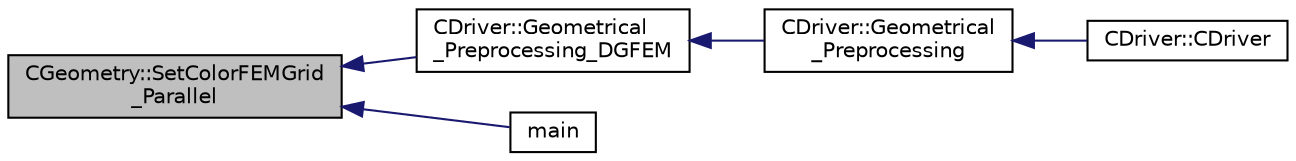 digraph "CGeometry::SetColorFEMGrid_Parallel"
{
  edge [fontname="Helvetica",fontsize="10",labelfontname="Helvetica",labelfontsize="10"];
  node [fontname="Helvetica",fontsize="10",shape=record];
  rankdir="LR";
  Node2453 [label="CGeometry::SetColorFEMGrid\l_Parallel",height=0.2,width=0.4,color="black", fillcolor="grey75", style="filled", fontcolor="black"];
  Node2453 -> Node2454 [dir="back",color="midnightblue",fontsize="10",style="solid",fontname="Helvetica"];
  Node2454 [label="CDriver::Geometrical\l_Preprocessing_DGFEM",height=0.2,width=0.4,color="black", fillcolor="white", style="filled",URL="$class_c_driver.html#a2d9ea1c3d957f03fa5e22fa55e3369a6",tooltip="Do the geometrical preprocessing for the DG FEM solver. "];
  Node2454 -> Node2455 [dir="back",color="midnightblue",fontsize="10",style="solid",fontname="Helvetica"];
  Node2455 [label="CDriver::Geometrical\l_Preprocessing",height=0.2,width=0.4,color="black", fillcolor="white", style="filled",URL="$class_c_driver.html#ad3d55fa299acdb779a7772bcee249004",tooltip="Construction of the edge-based data structure and the multigrid structure. "];
  Node2455 -> Node2456 [dir="back",color="midnightblue",fontsize="10",style="solid",fontname="Helvetica"];
  Node2456 [label="CDriver::CDriver",height=0.2,width=0.4,color="black", fillcolor="white", style="filled",URL="$class_c_driver.html#a3fca4a013a6efa9bbb38fe78a86b5f3d",tooltip="Constructor of the class. "];
  Node2453 -> Node2457 [dir="back",color="midnightblue",fontsize="10",style="solid",fontname="Helvetica"];
  Node2457 [label="main",height=0.2,width=0.4,color="black", fillcolor="white", style="filled",URL="$_s_u2___d_o_t_8cpp.html#a0ddf1224851353fc92bfbff6f499fa97"];
}
